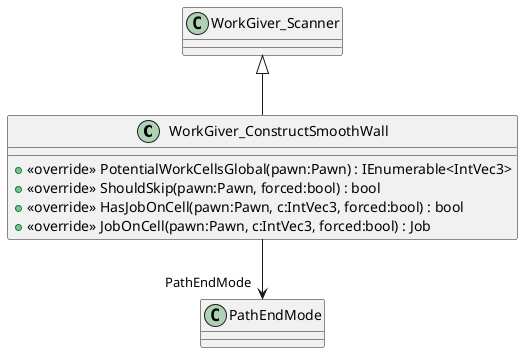 @startuml
class WorkGiver_ConstructSmoothWall {
    + <<override>> PotentialWorkCellsGlobal(pawn:Pawn) : IEnumerable<IntVec3>
    + <<override>> ShouldSkip(pawn:Pawn, forced:bool) : bool
    + <<override>> HasJobOnCell(pawn:Pawn, c:IntVec3, forced:bool) : bool
    + <<override>> JobOnCell(pawn:Pawn, c:IntVec3, forced:bool) : Job
}
WorkGiver_Scanner <|-- WorkGiver_ConstructSmoothWall
WorkGiver_ConstructSmoothWall --> "PathEndMode" PathEndMode
@enduml
